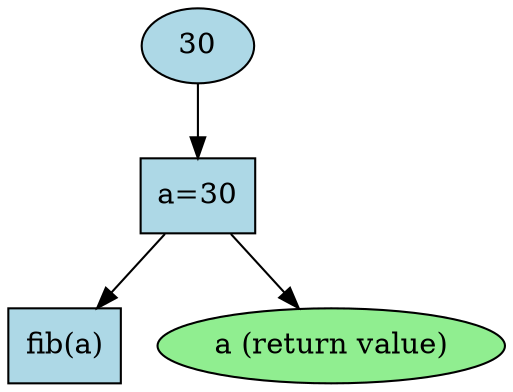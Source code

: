 digraph main_DFG {
    node [shape=ellipse, style=filled, fillcolor=lightblue];
    const_30 [label="30"];
    node [shape=box];
    op_assign [label="a=30"];
    op_call [label="fib(a)"];
    node [shape=ellipse, style=filled, fillcolor=lightgreen];
    return_val [label="a (return value)"];
    const_30 -> op_assign -> op_call;
    op_assign -> return_val;
}